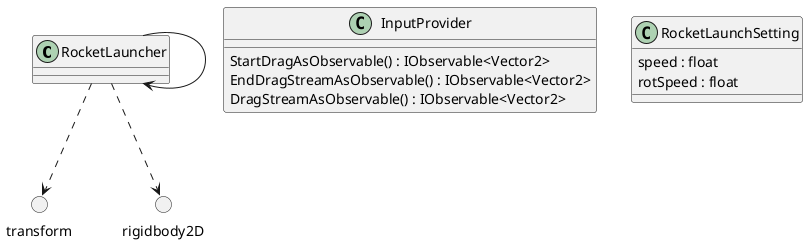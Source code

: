 @startuml

class RocketLauncher {

}

class InputProvider {
    StartDragAsObservable() : IObservable<Vector2>
    EndDragStreamAsObservable() : IObservable<Vector2>
    DragStreamAsObservable() : IObservable<Vector2>
}

class RocketLaunchSetting {
    speed : float
    rotSpeed : float
}

circle transform
circle rigidbody2D

RocketLauncher ..> transform
RocketLauncher ..> rigidbody2D
RocketLauncher --> RocketLauncher
@enduml

